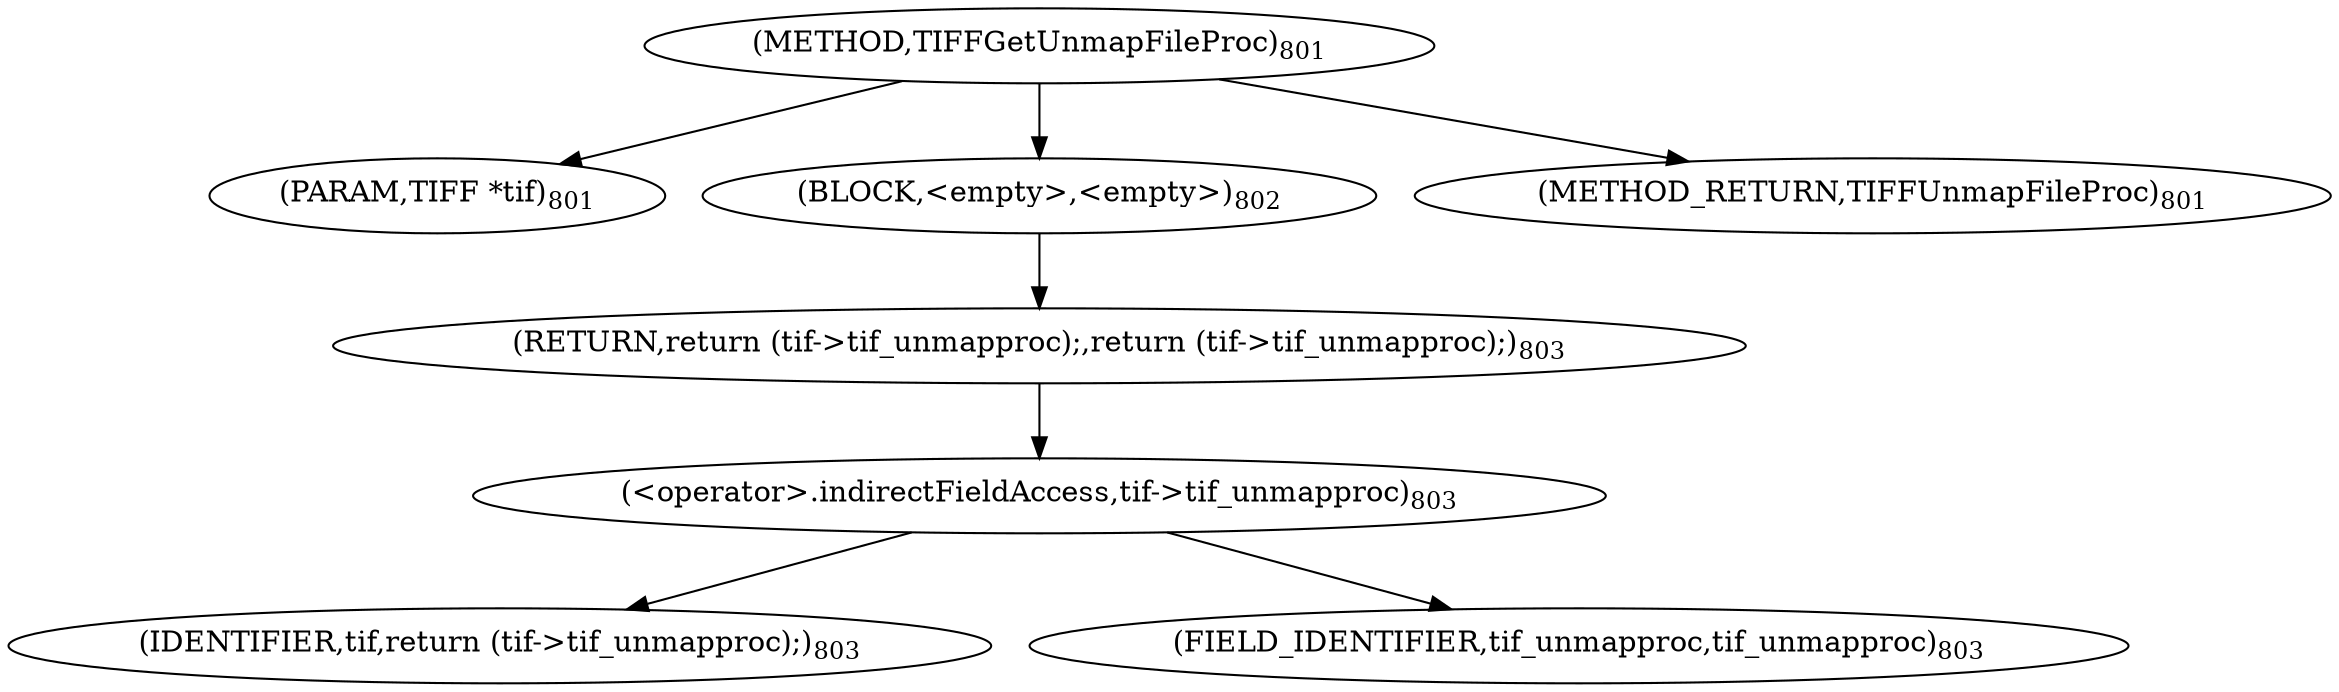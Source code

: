 digraph "TIFFGetUnmapFileProc" {  
"1688" [label = <(METHOD,TIFFGetUnmapFileProc)<SUB>801</SUB>> ]
"1689" [label = <(PARAM,TIFF *tif)<SUB>801</SUB>> ]
"1690" [label = <(BLOCK,&lt;empty&gt;,&lt;empty&gt;)<SUB>802</SUB>> ]
"1691" [label = <(RETURN,return (tif-&gt;tif_unmapproc);,return (tif-&gt;tif_unmapproc);)<SUB>803</SUB>> ]
"1692" [label = <(&lt;operator&gt;.indirectFieldAccess,tif-&gt;tif_unmapproc)<SUB>803</SUB>> ]
"1693" [label = <(IDENTIFIER,tif,return (tif-&gt;tif_unmapproc);)<SUB>803</SUB>> ]
"1694" [label = <(FIELD_IDENTIFIER,tif_unmapproc,tif_unmapproc)<SUB>803</SUB>> ]
"1695" [label = <(METHOD_RETURN,TIFFUnmapFileProc)<SUB>801</SUB>> ]
  "1688" -> "1689" 
  "1688" -> "1690" 
  "1688" -> "1695" 
  "1690" -> "1691" 
  "1691" -> "1692" 
  "1692" -> "1693" 
  "1692" -> "1694" 
}
